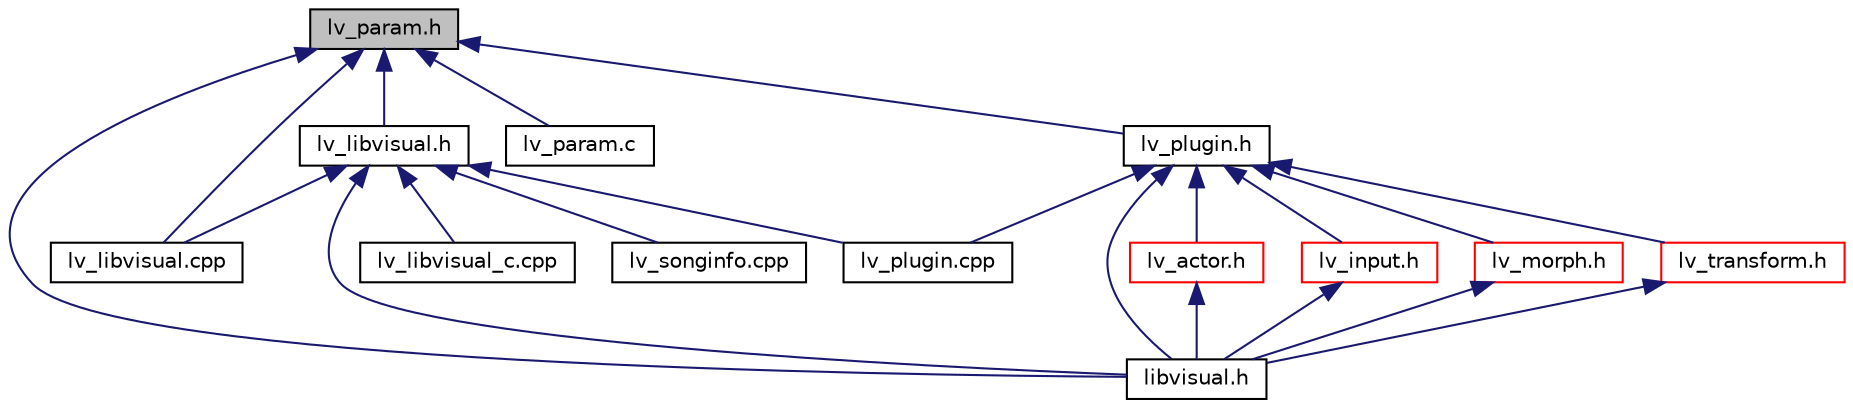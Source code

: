 digraph G
{
  edge [fontname="Helvetica",fontsize="10",labelfontname="Helvetica",labelfontsize="10"];
  node [fontname="Helvetica",fontsize="10",shape=record];
  Node1 [label="lv_param.h",height=0.2,width=0.4,color="black", fillcolor="grey75", style="filled" fontcolor="black"];
  Node1 -> Node2 [dir="back",color="midnightblue",fontsize="10",style="solid",fontname="Helvetica"];
  Node2 [label="libvisual.h",height=0.2,width=0.4,color="black", fillcolor="white", style="filled",URL="$libvisual_8h.html"];
  Node1 -> Node3 [dir="back",color="midnightblue",fontsize="10",style="solid",fontname="Helvetica"];
  Node3 [label="lv_libvisual.h",height=0.2,width=0.4,color="black", fillcolor="white", style="filled",URL="$lv__libvisual_8h.html"];
  Node3 -> Node2 [dir="back",color="midnightblue",fontsize="10",style="solid",fontname="Helvetica"];
  Node3 -> Node4 [dir="back",color="midnightblue",fontsize="10",style="solid",fontname="Helvetica"];
  Node4 [label="lv_libvisual.cpp",height=0.2,width=0.4,color="black", fillcolor="white", style="filled",URL="$lv__libvisual_8cpp.html"];
  Node3 -> Node5 [dir="back",color="midnightblue",fontsize="10",style="solid",fontname="Helvetica"];
  Node5 [label="lv_libvisual_c.cpp",height=0.2,width=0.4,color="black", fillcolor="white", style="filled",URL="$lv__libvisual__c_8cpp.html"];
  Node3 -> Node6 [dir="back",color="midnightblue",fontsize="10",style="solid",fontname="Helvetica"];
  Node6 [label="lv_plugin.cpp",height=0.2,width=0.4,color="black", fillcolor="white", style="filled",URL="$lv__plugin_8cpp.html"];
  Node3 -> Node7 [dir="back",color="midnightblue",fontsize="10",style="solid",fontname="Helvetica"];
  Node7 [label="lv_songinfo.cpp",height=0.2,width=0.4,color="black", fillcolor="white", style="filled",URL="$lv__songinfo_8cpp.html"];
  Node1 -> Node4 [dir="back",color="midnightblue",fontsize="10",style="solid",fontname="Helvetica"];
  Node1 -> Node8 [dir="back",color="midnightblue",fontsize="10",style="solid",fontname="Helvetica"];
  Node8 [label="lv_param.c",height=0.2,width=0.4,color="black", fillcolor="white", style="filled",URL="$lv__param_8c.html"];
  Node1 -> Node9 [dir="back",color="midnightblue",fontsize="10",style="solid",fontname="Helvetica"];
  Node9 [label="lv_plugin.h",height=0.2,width=0.4,color="black", fillcolor="white", style="filled",URL="$lv__plugin_8h.html"];
  Node9 -> Node2 [dir="back",color="midnightblue",fontsize="10",style="solid",fontname="Helvetica"];
  Node9 -> Node10 [dir="back",color="midnightblue",fontsize="10",style="solid",fontname="Helvetica"];
  Node10 [label="lv_actor.h",height=0.2,width=0.4,color="red", fillcolor="white", style="filled",URL="$lv__actor_8h.html"];
  Node10 -> Node2 [dir="back",color="midnightblue",fontsize="10",style="solid",fontname="Helvetica"];
  Node9 -> Node11 [dir="back",color="midnightblue",fontsize="10",style="solid",fontname="Helvetica"];
  Node11 [label="lv_input.h",height=0.2,width=0.4,color="red", fillcolor="white", style="filled",URL="$lv__input_8h.html"];
  Node11 -> Node2 [dir="back",color="midnightblue",fontsize="10",style="solid",fontname="Helvetica"];
  Node9 -> Node12 [dir="back",color="midnightblue",fontsize="10",style="solid",fontname="Helvetica"];
  Node12 [label="lv_morph.h",height=0.2,width=0.4,color="red", fillcolor="white", style="filled",URL="$lv__morph_8h.html"];
  Node12 -> Node2 [dir="back",color="midnightblue",fontsize="10",style="solid",fontname="Helvetica"];
  Node9 -> Node6 [dir="back",color="midnightblue",fontsize="10",style="solid",fontname="Helvetica"];
  Node9 -> Node13 [dir="back",color="midnightblue",fontsize="10",style="solid",fontname="Helvetica"];
  Node13 [label="lv_transform.h",height=0.2,width=0.4,color="red", fillcolor="white", style="filled",URL="$lv__transform_8h.html"];
  Node13 -> Node2 [dir="back",color="midnightblue",fontsize="10",style="solid",fontname="Helvetica"];
}
